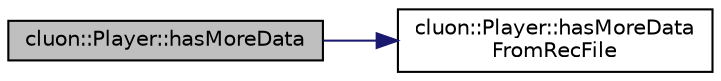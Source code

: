 digraph "cluon::Player::hasMoreData"
{
 // LATEX_PDF_SIZE
  edge [fontname="Helvetica",fontsize="10",labelfontname="Helvetica",labelfontsize="10"];
  node [fontname="Helvetica",fontsize="10",shape=record];
  rankdir="LR";
  Node1 [label="cluon::Player::hasMoreData",height=0.2,width=0.4,color="black", fillcolor="grey75", style="filled", fontcolor="black",tooltip=" "];
  Node1 -> Node2 [color="midnightblue",fontsize="10",style="solid",fontname="Helvetica"];
  Node2 [label="cluon::Player::hasMoreData\lFromRecFile",height=0.2,width=0.4,color="black", fillcolor="white", style="filled",URL="$classcluon_1_1Player.html#a665f5c19eecabd2c3ced86bc9ff0d940",tooltip=" "];
}
